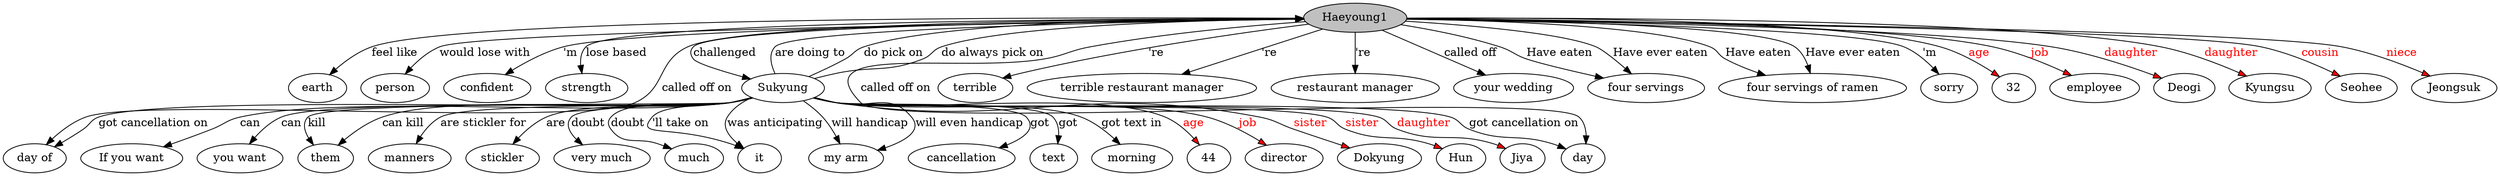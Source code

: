 // The Round Table
digraph {
	0 [label=Haeyoung1 fillcolor=gray style=filled]
	1 [label=earth]
	0 -> 1 [label="feel like"]
	2 [label=person]
	0 -> 2 [label="would lose with"]
	3 [label=confident]
	0 -> 3 [label="'m"]
	4 [label=strength]
	0 -> 4 [label="lose based"]
	5 [label=Sukyung]
	0 -> 5 [label=challenged]
	6 [label=terrible]
	0 -> 6 [label="'re"]
	7 [label="terrible restaurant manager"]
	0 -> 7 [label="'re"]
	8 [label="restaurant manager"]
	0 -> 8 [label="'re"]
	9 [label="day of"]
	0 -> 9 [label="called off on"]
	10 [label="your wedding"]
	0 -> 10 [label="called off"]
	11 [label=day]
	0 -> 11 [label="called off on"]
	12 [label="four servings"]
	0 -> 12 [label="Have ever eaten"]
	13 [label="four servings of ramen"]
	0 -> 13 [label="Have ever eaten"]
	0 -> 12 [label="Have eaten"]
	0 -> 13 [label="Have eaten"]
	14 [label=sorry]
	0 -> 14 [label="'m"]
	15 [label=32]
	0 -> 15 [label=age fillcolor=red fontcolor=red style=filled]
	16 [label=employee]
	0 -> 16 [label=job fillcolor=red fontcolor=red style=filled]
	17 [label=Deogi]
	0 -> 17 [label=daughter fillcolor=red fontcolor=red style=filled]
	18 [label=Kyungsu]
	0 -> 18 [label=daughter fillcolor=red fontcolor=red style=filled]
	19 [label=Seohee]
	0 -> 19 [label=cousin fillcolor=red fontcolor=red style=filled]
	20 [label=Jeongsuk]
	0 -> 20 [label=niece fillcolor=red fontcolor=red style=filled]
	21 [label="If you want"]
	5 -> 21 [label=can]
	22 [label="you want"]
	5 -> 22 [label=can]
	23 [label=them]
	5 -> 23 [label=kill]
	24 [label=manners]
	5 -> 24 [label="are stickler for"]
	25 [label=stickler]
	5 -> 25 [label=are]
	5 -> 23 [label="can kill"]
	26 [label="very much"]
	5 -> 26 [label=doubt]
	27 [label=much]
	5 -> 27 [label=doubt]
	28 [label=it]
	5 -> 28 [label="'ll take on"]
	29 [label="my arm"]
	5 -> 29 [label="will handicap"]
	5 -> 29 [label="will even handicap"]
	5 -> 0 [label="are doing to"]
	5 -> 0 [label="do pick on"]
	5 -> 0 [label="do always pick on"]
	5 -> 9 [label="got cancellation on"]
	30 [label=cancellation]
	5 -> 30 [label=got]
	5 -> 11 [label="got cancellation on"]
	5 -> 28 [label="was anticipating"]
	31 [label=text]
	5 -> 31 [label=got]
	32 [label=morning]
	5 -> 32 [label="got text in"]
	33 [label=44]
	5 -> 33 [label=age fillcolor=red fontcolor=red style=filled]
	34 [label=director]
	5 -> 34 [label=job fillcolor=red fontcolor=red style=filled]
	35 [label=Dokyung]
	5 -> 35 [label=sister fillcolor=red fontcolor=red style=filled]
	36 [label=Hun]
	5 -> 36 [label=sister fillcolor=red fontcolor=red style=filled]
	37 [label=Jiya]
	5 -> 37 [label=daughter fillcolor=red fontcolor=red style=filled]
}
